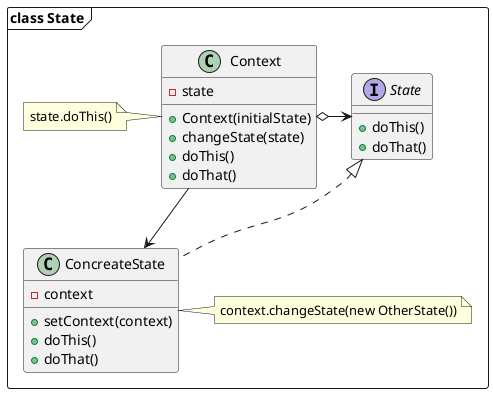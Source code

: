 @startuml mainframe
package "class State" <<Frame>> {
  interface State {
    +doThis()
    +doThat()
  }

  class ConcreateState {
    -context
    +setContext(context)
    +doThis()
    +doThat()
  }

  State <|.. ConcreateState

  class Context {
    -state
    +Context(initialState)
    +changeState(state)
    +doThis()
    +doThat()
  }

  Context o--right> State

  Context --> ConcreateState

  note left of Context {
    state.doThis()
  }

  note right of ConcreateState {
    context.changeState(new OtherState())
  }
}
@enduml